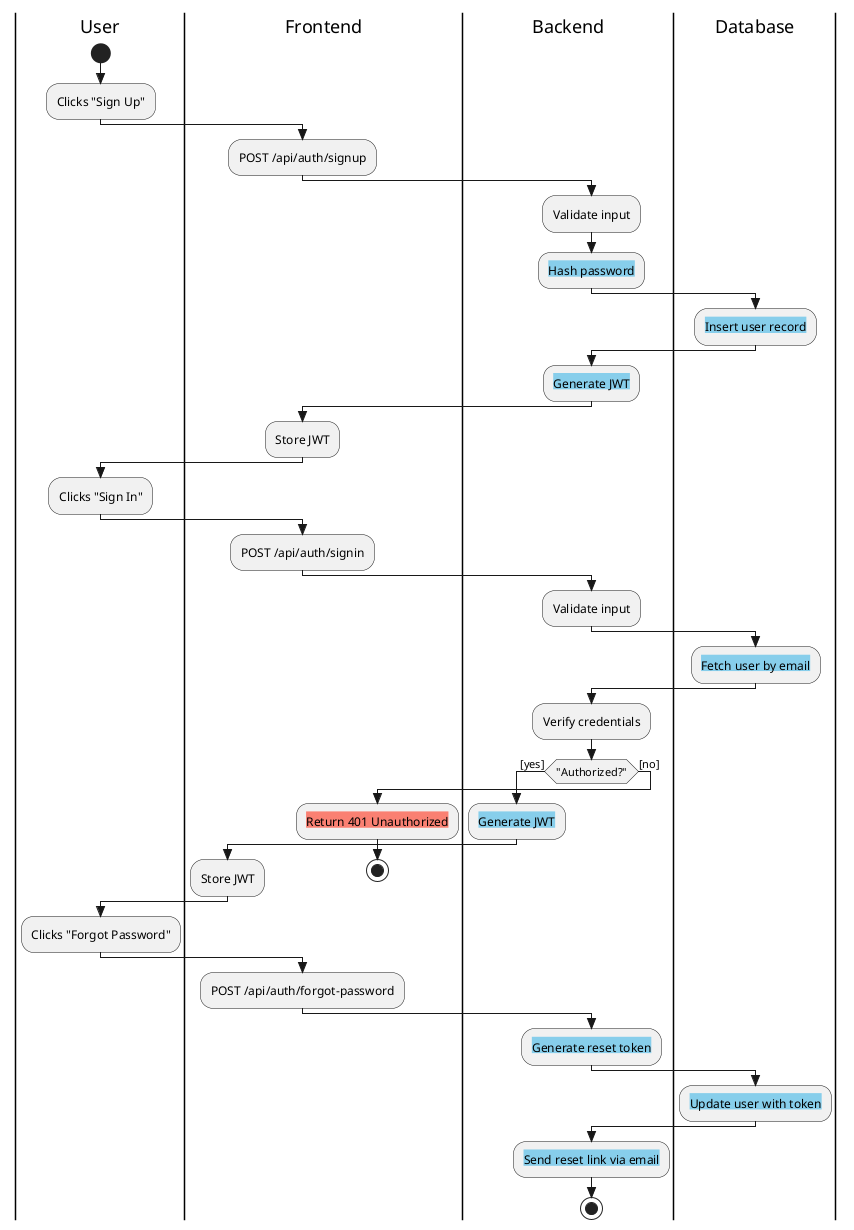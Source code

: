 @startuml auth-module
skinparam style strictuml
skinparam defaultTextAlignment center

|User|
start
:Clicks "Sign Up";

|Frontend|
:POST /api/auth/signup;

|Backend|
:Validate input;
:<back:SkyBlue>Hash password;

|Database|
:<back:SkyBlue>Insert user record;

|Backend|
:<back:SkyBlue>Generate JWT;

|Frontend|
:Store JWT;

|User|
:Clicks "Sign In";

|Frontend|
:POST /api/auth/signin;

|Backend|
:Validate input;

|Database|
:<back:SkyBlue>Fetch user by email;

|Backend|
:Verify credentials;
if ("Authorized?") then ([yes])
  :<back:SkyBlue>Generate JWT;
  |Frontend|
  :Store JWT;
else ([no])
  :<back:Salmon>Return 401 Unauthorized;
  stop
endif

|User|
:Clicks "Forgot Password";

|Frontend|
:POST /api/auth/forgot-password;

|Backend|
:<back:SkyBlue>Generate reset token;

|Database|
:<back:SkyBlue>Update user with token;

|Backend|
:<back:SkyBlue>Send reset link via email;

stop
@enduml
